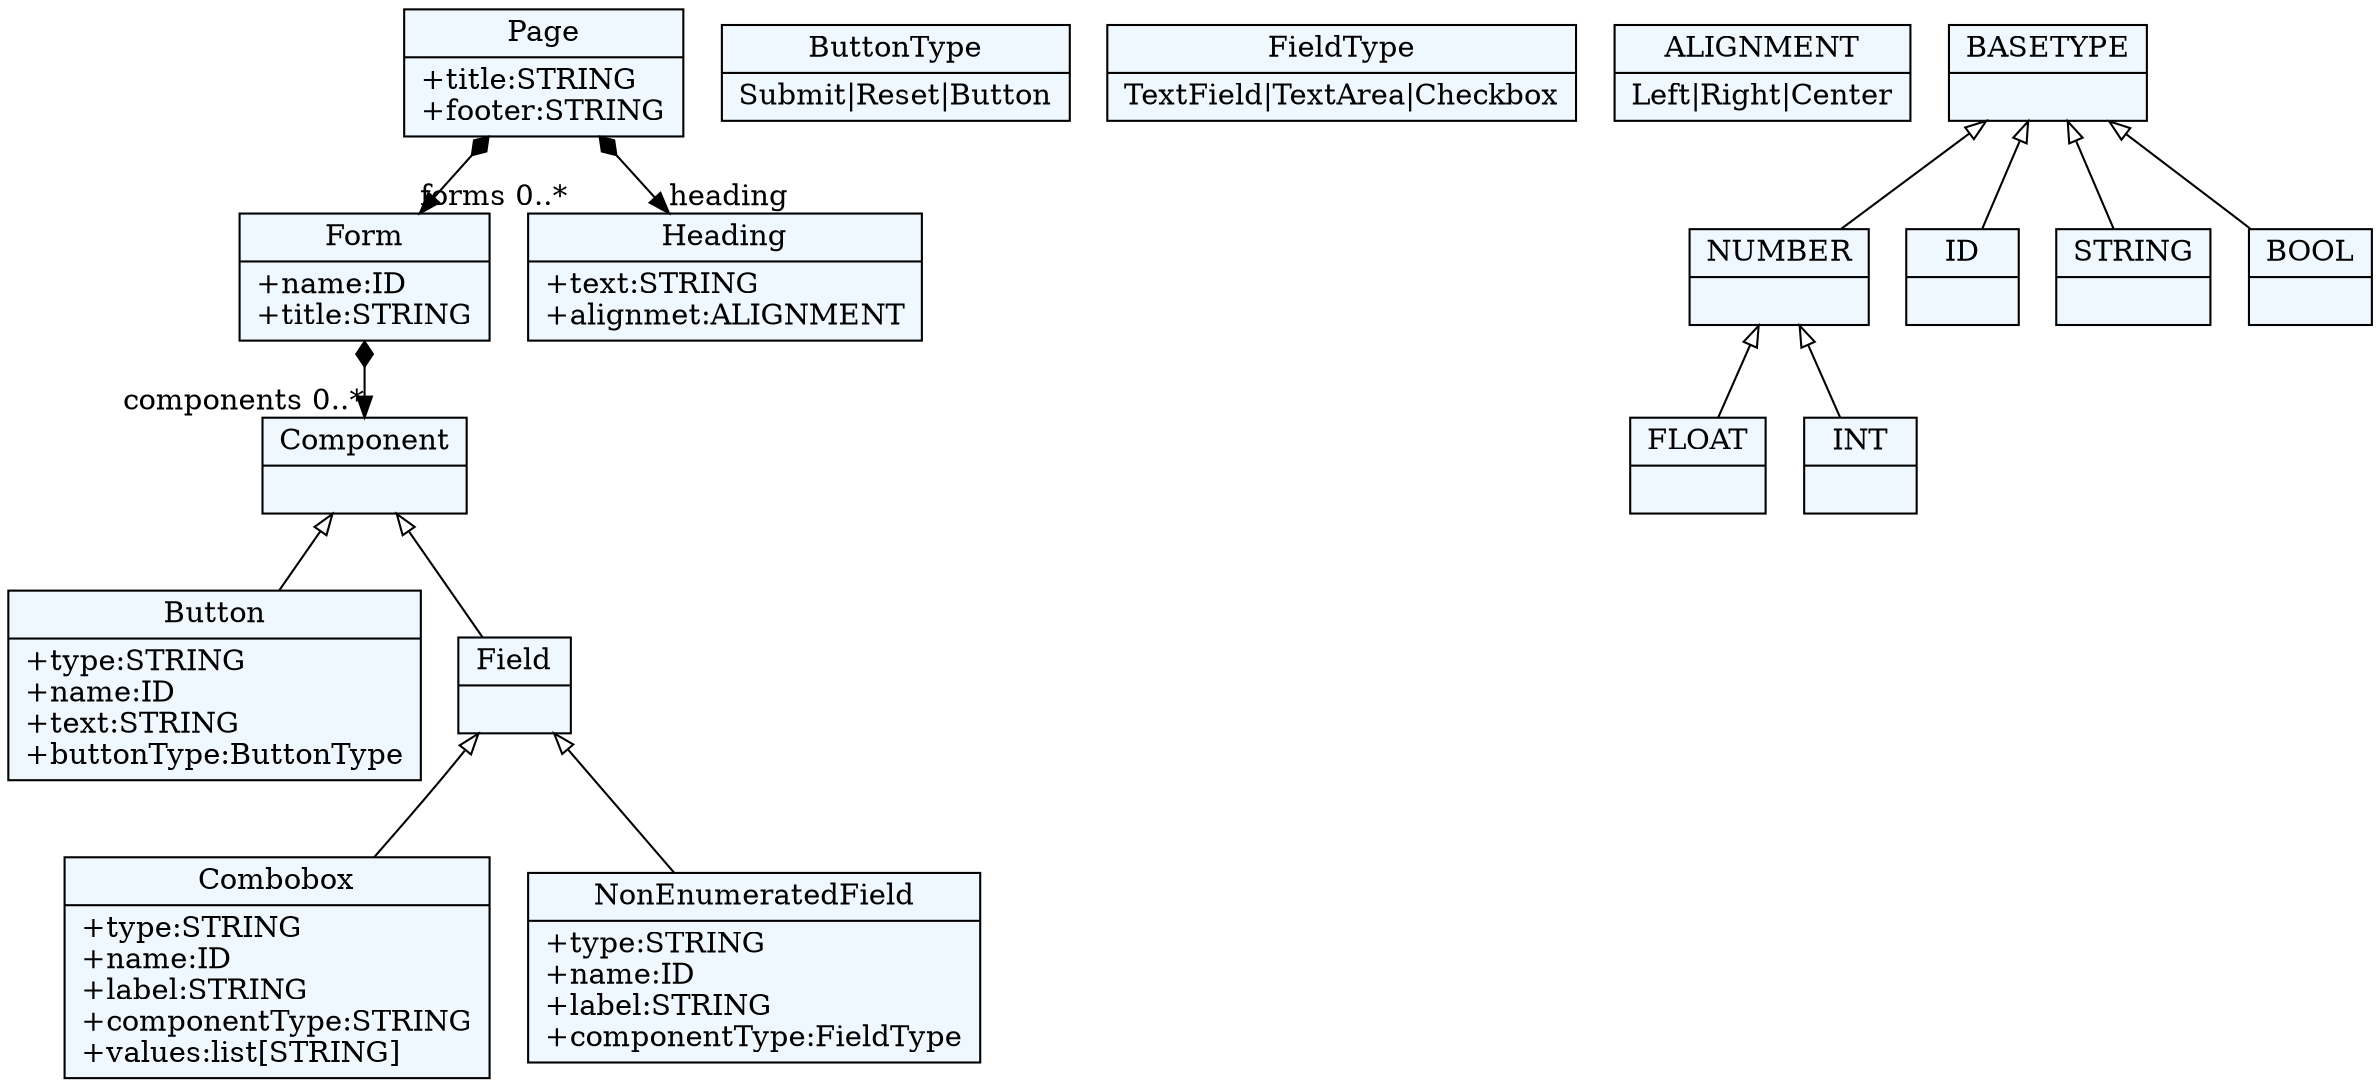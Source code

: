 
    digraph xtext {
    fontname = "Bitstream Vera Sans"
    fontsize = 8
    node[
        shape=record,
        style=filled,
        fillcolor=aliceblue
    ]
    edge[dir=black,arrowtail=empty]


47445464[ label="{Button|+type:STRING\l+name:ID\l+text:STRING\l+buttonType:ButtonType\l}"]

47443640[ label="{Combobox|+type:STRING\l+name:ID\l+label:STRING\l+componentType:STRING\l+values:list[STRING]\l}"]

47439992 -> 47440904[arrowtail=diamond, dir=both, headlabel="components 0..*"]
47439992[ label="{Form|+name:ID\l+title:STRING\l}"]

47437256 -> 47438168[arrowtail=diamond, dir=both, headlabel="heading "]
47437256 -> 47439992[arrowtail=diamond, dir=both, headlabel="forms 0..*"]
47437256[ label="{Page|+title:STRING\l+footer:STRING\l}"]

47442728[ label="{NonEnumeratedField|+type:STRING\l+name:ID\l+label:STRING\l+componentType:FieldType\l}"]

47446376[ label="{ButtonType|Submit\|Reset\|Button}"]

47441816[ label="{Field|}"]
47441816 -> 47442728 [dir=back]
47441816 -> 47443640 [dir=back]

47444552[ label="{FieldType|TextField\|TextArea\|Checkbox}"]

47439080[ label="{ALIGNMENT|Left\|Right\|Center}"]

47438168[ label="{Heading|+text:STRING\l+alignmet:ALIGNMENT\l}"]

47440904[ label="{Component|}"]
47440904 -> 47441816 [dir=back]
47440904 -> 47445464 [dir=back]

47434520[ label="{FLOAT|}"]

47435432[ label="{NUMBER|}"]
47435432 -> 47434520 [dir=back]
47435432 -> 47433608 [dir=back]

47430872[ label="{ID|}"]

47431784[ label="{STRING|}"]

47432696[ label="{BOOL|}"]

47433608[ label="{INT|}"]

47436344[ label="{BASETYPE|}"]
47436344 -> 47435432 [dir=back]
47436344 -> 47430872 [dir=back]
47436344 -> 47431784 [dir=back]
47436344 -> 47432696 [dir=back]


}
